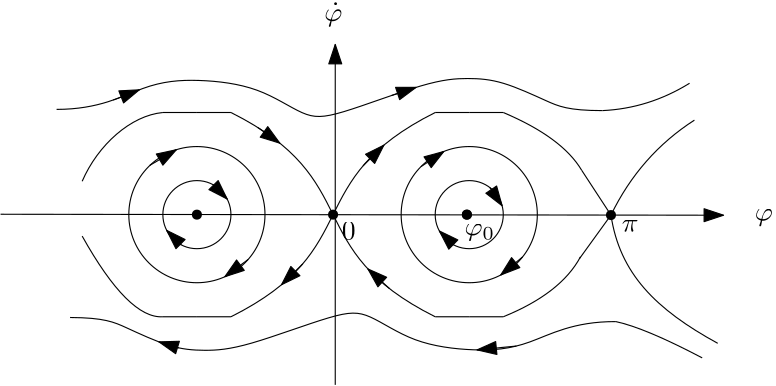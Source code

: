 <?xml version="1.0"?>
<!DOCTYPE ipe SYSTEM "ipe.dtd">
<ipe version="70206" creator="Ipe 7.2.7">
<info created="D:20180209000729" modified="D:20180209003656"/>
<ipestyle name="basic">
<symbol name="arrow/arc(spx)">
<path stroke="sym-stroke" fill="sym-stroke" pen="sym-pen">
0 0 m
-1 0.333 l
-1 -0.333 l
h
</path>
</symbol>
<symbol name="arrow/farc(spx)">
<path stroke="sym-stroke" fill="white" pen="sym-pen">
0 0 m
-1 0.333 l
-1 -0.333 l
h
</path>
</symbol>
<symbol name="arrow/ptarc(spx)">
<path stroke="sym-stroke" fill="sym-stroke" pen="sym-pen">
0 0 m
-1 0.333 l
-0.8 0 l
-1 -0.333 l
h
</path>
</symbol>
<symbol name="arrow/fptarc(spx)">
<path stroke="sym-stroke" fill="white" pen="sym-pen">
0 0 m
-1 0.333 l
-0.8 0 l
-1 -0.333 l
h
</path>
</symbol>
<symbol name="mark/circle(sx)" transformations="translations">
<path fill="sym-stroke">
0.6 0 0 0.6 0 0 e
0.4 0 0 0.4 0 0 e
</path>
</symbol>
<symbol name="mark/disk(sx)" transformations="translations">
<path fill="sym-stroke">
0.6 0 0 0.6 0 0 e
</path>
</symbol>
<symbol name="mark/fdisk(sfx)" transformations="translations">
<group>
<path fill="sym-fill">
0.5 0 0 0.5 0 0 e
</path>
<path fill="sym-stroke" fillrule="eofill">
0.6 0 0 0.6 0 0 e
0.4 0 0 0.4 0 0 e
</path>
</group>
</symbol>
<symbol name="mark/box(sx)" transformations="translations">
<path fill="sym-stroke" fillrule="eofill">
-0.6 -0.6 m
0.6 -0.6 l
0.6 0.6 l
-0.6 0.6 l
h
-0.4 -0.4 m
0.4 -0.4 l
0.4 0.4 l
-0.4 0.4 l
h
</path>
</symbol>
<symbol name="mark/square(sx)" transformations="translations">
<path fill="sym-stroke">
-0.6 -0.6 m
0.6 -0.6 l
0.6 0.6 l
-0.6 0.6 l
h
</path>
</symbol>
<symbol name="mark/fsquare(sfx)" transformations="translations">
<group>
<path fill="sym-fill">
-0.5 -0.5 m
0.5 -0.5 l
0.5 0.5 l
-0.5 0.5 l
h
</path>
<path fill="sym-stroke" fillrule="eofill">
-0.6 -0.6 m
0.6 -0.6 l
0.6 0.6 l
-0.6 0.6 l
h
-0.4 -0.4 m
0.4 -0.4 l
0.4 0.4 l
-0.4 0.4 l
h
</path>
</group>
</symbol>
<symbol name="mark/cross(sx)" transformations="translations">
<group>
<path fill="sym-stroke">
-0.43 -0.57 m
0.57 0.43 l
0.43 0.57 l
-0.57 -0.43 l
h
</path>
<path fill="sym-stroke">
-0.43 0.57 m
0.57 -0.43 l
0.43 -0.57 l
-0.57 0.43 l
h
</path>
</group>
</symbol>
<symbol name="arrow/fnormal(spx)">
<path stroke="sym-stroke" fill="white" pen="sym-pen">
0 0 m
-1 0.333 l
-1 -0.333 l
h
</path>
</symbol>
<symbol name="arrow/pointed(spx)">
<path stroke="sym-stroke" fill="sym-stroke" pen="sym-pen">
0 0 m
-1 0.333 l
-0.8 0 l
-1 -0.333 l
h
</path>
</symbol>
<symbol name="arrow/fpointed(spx)">
<path stroke="sym-stroke" fill="white" pen="sym-pen">
0 0 m
-1 0.333 l
-0.8 0 l
-1 -0.333 l
h
</path>
</symbol>
<symbol name="arrow/linear(spx)">
<path stroke="sym-stroke" pen="sym-pen">
-1 0.333 m
0 0 l
-1 -0.333 l
</path>
</symbol>
<symbol name="arrow/fdouble(spx)">
<path stroke="sym-stroke" fill="white" pen="sym-pen">
0 0 m
-1 0.333 l
-1 -0.333 l
h
-1 0 m
-2 0.333 l
-2 -0.333 l
h
</path>
</symbol>
<symbol name="arrow/double(spx)">
<path stroke="sym-stroke" fill="sym-stroke" pen="sym-pen">
0 0 m
-1 0.333 l
-1 -0.333 l
h
-1 0 m
-2 0.333 l
-2 -0.333 l
h
</path>
</symbol>
<pen name="heavier" value="0.8"/>
<pen name="fat" value="1.2"/>
<pen name="ultrafat" value="2"/>
<symbolsize name="large" value="5"/>
<symbolsize name="small" value="2"/>
<symbolsize name="tiny" value="1.1"/>
<arrowsize name="large" value="10"/>
<arrowsize name="small" value="5"/>
<arrowsize name="tiny" value="3"/>
<color name="red" value="1 0 0"/>
<color name="green" value="0 1 0"/>
<color name="blue" value="0 0 1"/>
<color name="yellow" value="1 1 0"/>
<color name="orange" value="1 0.647 0"/>
<color name="gold" value="1 0.843 0"/>
<color name="purple" value="0.627 0.125 0.941"/>
<color name="gray" value="0.745"/>
<color name="brown" value="0.647 0.165 0.165"/>
<color name="navy" value="0 0 0.502"/>
<color name="pink" value="1 0.753 0.796"/>
<color name="seagreen" value="0.18 0.545 0.341"/>
<color name="turquoise" value="0.251 0.878 0.816"/>
<color name="violet" value="0.933 0.51 0.933"/>
<color name="darkblue" value="0 0 0.545"/>
<color name="darkcyan" value="0 0.545 0.545"/>
<color name="darkgray" value="0.663"/>
<color name="darkgreen" value="0 0.392 0"/>
<color name="darkmagenta" value="0.545 0 0.545"/>
<color name="darkorange" value="1 0.549 0"/>
<color name="darkred" value="0.545 0 0"/>
<color name="lightblue" value="0.678 0.847 0.902"/>
<color name="lightcyan" value="0.878 1 1"/>
<color name="lightgray" value="0.827"/>
<color name="lightgreen" value="0.565 0.933 0.565"/>
<color name="lightyellow" value="1 1 0.878"/>
<dashstyle name="dashed" value="[4] 0"/>
<dashstyle name="dotted" value="[1 3] 0"/>
<dashstyle name="dash dotted" value="[4 2 1 2] 0"/>
<dashstyle name="dash dot dotted" value="[4 2 1 2 1 2] 0"/>
<textsize name="large" value="\large"/>
<textsize name="Large" value="\Large"/>
<textsize name="LARGE" value="\LARGE"/>
<textsize name="huge" value="\huge"/>
<textsize name="Huge" value="\Huge"/>
<textsize name="small" value="\small"/>
<textsize name="footnote" value="\footnotesize"/>
<textsize name="tiny" value="\tiny"/>
<textstyle name="center" begin="\begin{center}" end="\end{center}"/>
<textstyle name="itemize" begin="\begin{itemize}" end="\end{itemize}"/>
<textstyle name="item" begin="\begin{itemize}\item{}" end="\end{itemize}"/>
<gridsize name="4 pts" value="4"/>
<gridsize name="8 pts (~3 mm)" value="8"/>
<gridsize name="16 pts (~6 mm)" value="16"/>
<gridsize name="32 pts (~12 mm)" value="32"/>
<gridsize name="10 pts (~3.5 mm)" value="10"/>
<gridsize name="20 pts (~7 mm)" value="20"/>
<gridsize name="14 pts (~5 mm)" value="14"/>
<gridsize name="28 pts (~10 mm)" value="28"/>
<gridsize name="56 pts (~20 mm)" value="56"/>
<anglesize name="90 deg" value="90"/>
<anglesize name="60 deg" value="60"/>
<anglesize name="45 deg" value="45"/>
<anglesize name="30 deg" value="30"/>
<anglesize name="22.5 deg" value="22.5"/>
<opacity name="10%" value="0.1"/>
<opacity name="30%" value="0.3"/>
<opacity name="50%" value="0.5"/>
<opacity name="75%" value="0.75"/>
<tiling name="falling" angle="-60" step="4" width="1"/>
<tiling name="rising" angle="30" step="4" width="1"/>
</ipestyle>
<page>
<layer name="alpha"/>
<view layers="alpha" active="alpha"/>
<path layer="alpha" matrix="0.765948 0 0 0.765948 14.5235 135.059" stroke="black">
32 0 0 32 128 256 e
</path>
<path matrix="0.765948 0 0 0.765948 14.5235 135.059" stroke="black">
16 0 0 16 128 256 e
</path>
<path matrix="0.765948 0 0 0.765948 14.5235 135.059" stroke="black">
16 0 0 16 256 256 e
</path>
<path matrix="0.765948 0 0 0.765948 14.5235 135.059" stroke="black">
32 0 0 32 256 256 e
</path>
<path matrix="0.765948 0 0 0.765948 14.5235 135.059" stroke="black">
144 208 m
176 224
192 256
208 288
240 304 c
</path>
<path matrix="0.765948 0 0 0.765948 14.5235 135.059" stroke="black">
240 208 m
208 224
192 256
176 288
144 304 c
</path>
<path matrix="0.765948 0 0 0.765948 14.5235 135.059" stroke="black">
240 304 m
256 304 l
</path>
<path matrix="0.765948 0 0 0.765948 14.5235 135.059" stroke="black">
240 208 m
256 208 l
</path>
<path matrix="0.765948 0 0 0.765948 14.5235 135.059" stroke="black">
144 208 m
128 208 l
</path>
<path matrix="0.765948 0 0 0.765948 14.5235 135.059" stroke="black">
144 304 m
128 304 l
</path>
<path matrix="0.765948 0 0 0.765948 14.5235 135.059" stroke="black">
256 304 m
272 304 l
</path>
<path matrix="0.765948 0 0 0.765948 14.5235 135.059" stroke="black">
256 208 m
272 208 l
</path>
<path matrix="0.765948 0 0 0.765948 14.5235 135.059" stroke="black">
272 208 m
299.119 219.003
308.281 236.182 c
</path>
<path matrix="0.765948 0 0 0.765948 14.5235 135.059" stroke="black">
272 304 m
299.692 292.299
308.854 276.838 c
</path>
<path matrix="0.765948 0 0 0.765948 14.5235 135.059" stroke="black">
128 304 m
112 304 l
</path>
<path matrix="0.765948 0 0 0.765948 14.5235 135.059" stroke="black">
128 208 m
112 208 l
</path>
<path matrix="0.765948 0 0 0.765948 14.5235 135.059" stroke="black">
112 208 m
95.8373 206.978
74.0775 245.916 c
</path>
<path matrix="0.765948 0 0 0.765948 14.5235 135.059" stroke="black">
112 304 m
96.9825 302.606
81.5216 288.863
74.0775 271.684 c
</path>
<path matrix="0.765948 0 0 0.765948 14.5235 135.059" stroke="black">
62.0524 305.469 m
82.0943 305.469
103.854 318.067
128 320
157.681 316.349
178.868 301.461
191.466 301.461
237.848 319.212
255.6 320.358
271.061 319.212
293.393 308.905
302.555 304.897
318.588 304.897 c
</path>
<path matrix="-0.765937 0.00404836 -0.00404836 -0.765937 312.156 526.354" stroke="black">
62.0524 305.469 m
82.0943 305.469
103.854 318.067
128 320
157.681 316.349
178.868 301.461
191.466 301.461
237.848 319.212
255.6 320.358
271.061 319.212
293.393 308.905
302.555 304.897
318.588 304.897 c
</path>
<path matrix="0.765948 0 0 0.765948 64.3289 135.059" stroke="black" arrow="normal/normal">
128 176 m
128 336 l
</path>
<text matrix="0.765948 0 0 0.765948 60.4081 131.138" transformations="translations" pos="128 352" stroke="black" type="label" width="6.517" height="6.661" depth="1.93" valign="baseline" style="math">\dot \varphi</text>
<text matrix="0.765948 0 0 0.765948 56.0517 132.88" transformations="translations" pos="336 256" stroke="black" type="label" width="6.517" height="4.297" depth="1.93" valign="baseline" style="math">\varphi</text>
<path matrix="0.765948 0 0 0.765948 14.5235 135.059" stroke="black" cap="1">
106.022 279.258 m
106.022 279.258 l
</path>
<path matrix="0.765948 0 0 0.765948 14.5235 135.059" stroke="black" arrow="normal/normal">
106.022 279.258 m
118.343 286.508 l
</path>
<path matrix="0.765948 0 0 0.765948 14.5235 135.059" stroke="black" arrow="normal/normal">
152.117 234.968 m
141.111 226.809 l
</path>
<path matrix="0.765948 0 0 0.765948 14.5235 135.059" stroke="black" arrow="normal/normal">
135.655 270.05 m
142.213 263.348 l
</path>
<path matrix="0.765948 0 0 0.765948 14.5235 135.059" stroke="black" arrow="normal/normal">
120.684 241.771 m
113.815 248.599 l
</path>
<path matrix="0.765948 0 0 0.765948 14.5235 135.059" stroke="black" arrow="normal/normal">
233.294 278.549 m
244.051 285.685 l
</path>
<path matrix="0.765948 0 0 0.765948 14.5235 135.059" stroke="black" arrow="normal/normal">
281.115 236.17 m
270.794 227.625 l
</path>
<path matrix="0.765948 0 0 0.765948 14.5235 135.059" stroke="black" arrow="normal/normal">
248.676 241.774 m
241.964 248.32 l
</path>
<path matrix="0.765948 0 0 0.765948 14.5235 135.059" stroke="black" arrow="normal/normal">
265.683 268.738 m
271.444 260.181 l
</path>
<path matrix="0.765948 0 0 0.765948 14.5235 135.059" stroke="black" arrow="normal/normal">
88.6556 309.859 m
100.935 314.671 l
</path>
<path matrix="0.765948 0 0 0.765948 14.5235 135.059" stroke="black" arrow="normal/normal">
219.482 312 m
231.009 315.82 l
</path>
<path matrix="0.765948 0 0 0.765948 14.5235 135.059" stroke="black" arrow="normal/normal">
119.534 193.37 m
110.139 196.205 l
</path>
<path matrix="0.765948 0 0 0.765948 14.5235 135.059" stroke="black" arrow="normal/normal">
278.169 194.243 m
259.613 192.43 l
</path>
<path matrix="0.765948 0 0 0.765948 14.5235 135.059" stroke="black" arrow="normal/normal">
156.687 296.91 m
166.979 289.591 l
</path>
<path matrix="0.765948 0 0 0.765948 14.5235 135.059" stroke="black" arrow="normal/normal">
177.759 232.881 m
167.775 223.061 l
</path>
<path matrix="0.765948 0 0 0.765948 14.5235 135.059" stroke="black" arrow="normal/normal">
206.052 278.895 m
215.889 288.659 l
</path>
<path matrix="0.765948 0 0 0.765948 14.5235 135.059" stroke="black" arrow="normal/normal">
218.58 221.173 m
208.369 230.478 l
</path>
<use matrix="1.57563 0 0 1.57563 -35.719 -155.342" name="mark/disk(sx)" pos="155.796 308.755" size="normal" stroke="black"/>
<use matrix="1.57563 0 0 1.57563 -35.719 -155.342" name="mark/disk(sx)" pos="155.796 308.755" size="normal" stroke="black"/>
<use matrix="1.57563 0 0 1.57563 -35.719 -155.342" name="mark/disk(sx)" pos="94.111 308.755" size="normal" stroke="black"/>
<use matrix="1.57563 0 0 1.57563 -35.719 -155.342" name="mark/disk(sx)" pos="125.223 308.755" size="normal" stroke="black"/>
<text matrix="1.57563 0 0 1.57563 35.5744 -136.762" transformations="translations" pos="81.9735 291.144" stroke="black" type="label" width="4.981" height="6.42" depth="0" valign="baseline" style="math">0</text>
<text matrix="1 0 0 1 -2.44554 -0.698726" transformations="translations" pos="211.321 324.295" stroke="black" type="label" width="10.987" height="4.297" depth="1.93" valign="baseline" style="math">\varphi_0</text>
<path stroke="black" arrow="normal/normal">
41.8801 331.282 m
302.156 330.933 l
</path>
<path stroke="black">
251.089 347.102 m
261.627 330.987 l
</path>
<path stroke="black">
250.308 315.336 m
261.627 330.987
261.627 330.987 c
</path>
<path stroke="black">
261.627 330.987 m
272.11 352.593
291.675 365.17 c
</path>
<path stroke="black">
261.627 330.987 m
264.774 309.971
277.7 297.045
300.059 284.817 c
</path>
<path stroke="black">
263.391 292.635 m
273.857 290.407
294.47 279.577 c
</path>
<path stroke="black">
258.546 368.593 m
275.255 369.363
289.928 378.446 c
</path>
<text matrix="1 0 0 1 -4.54171 0" transformations="translations" pos="270.014 324.994" stroke="black" type="label" width="6.036" height="4.289" depth="0" valign="baseline" style="math">\pi</text>
<use name="mark/disk(sx)" pos="261.627 330.987" size="normal" stroke="black"/>
</page>
</ipe>
